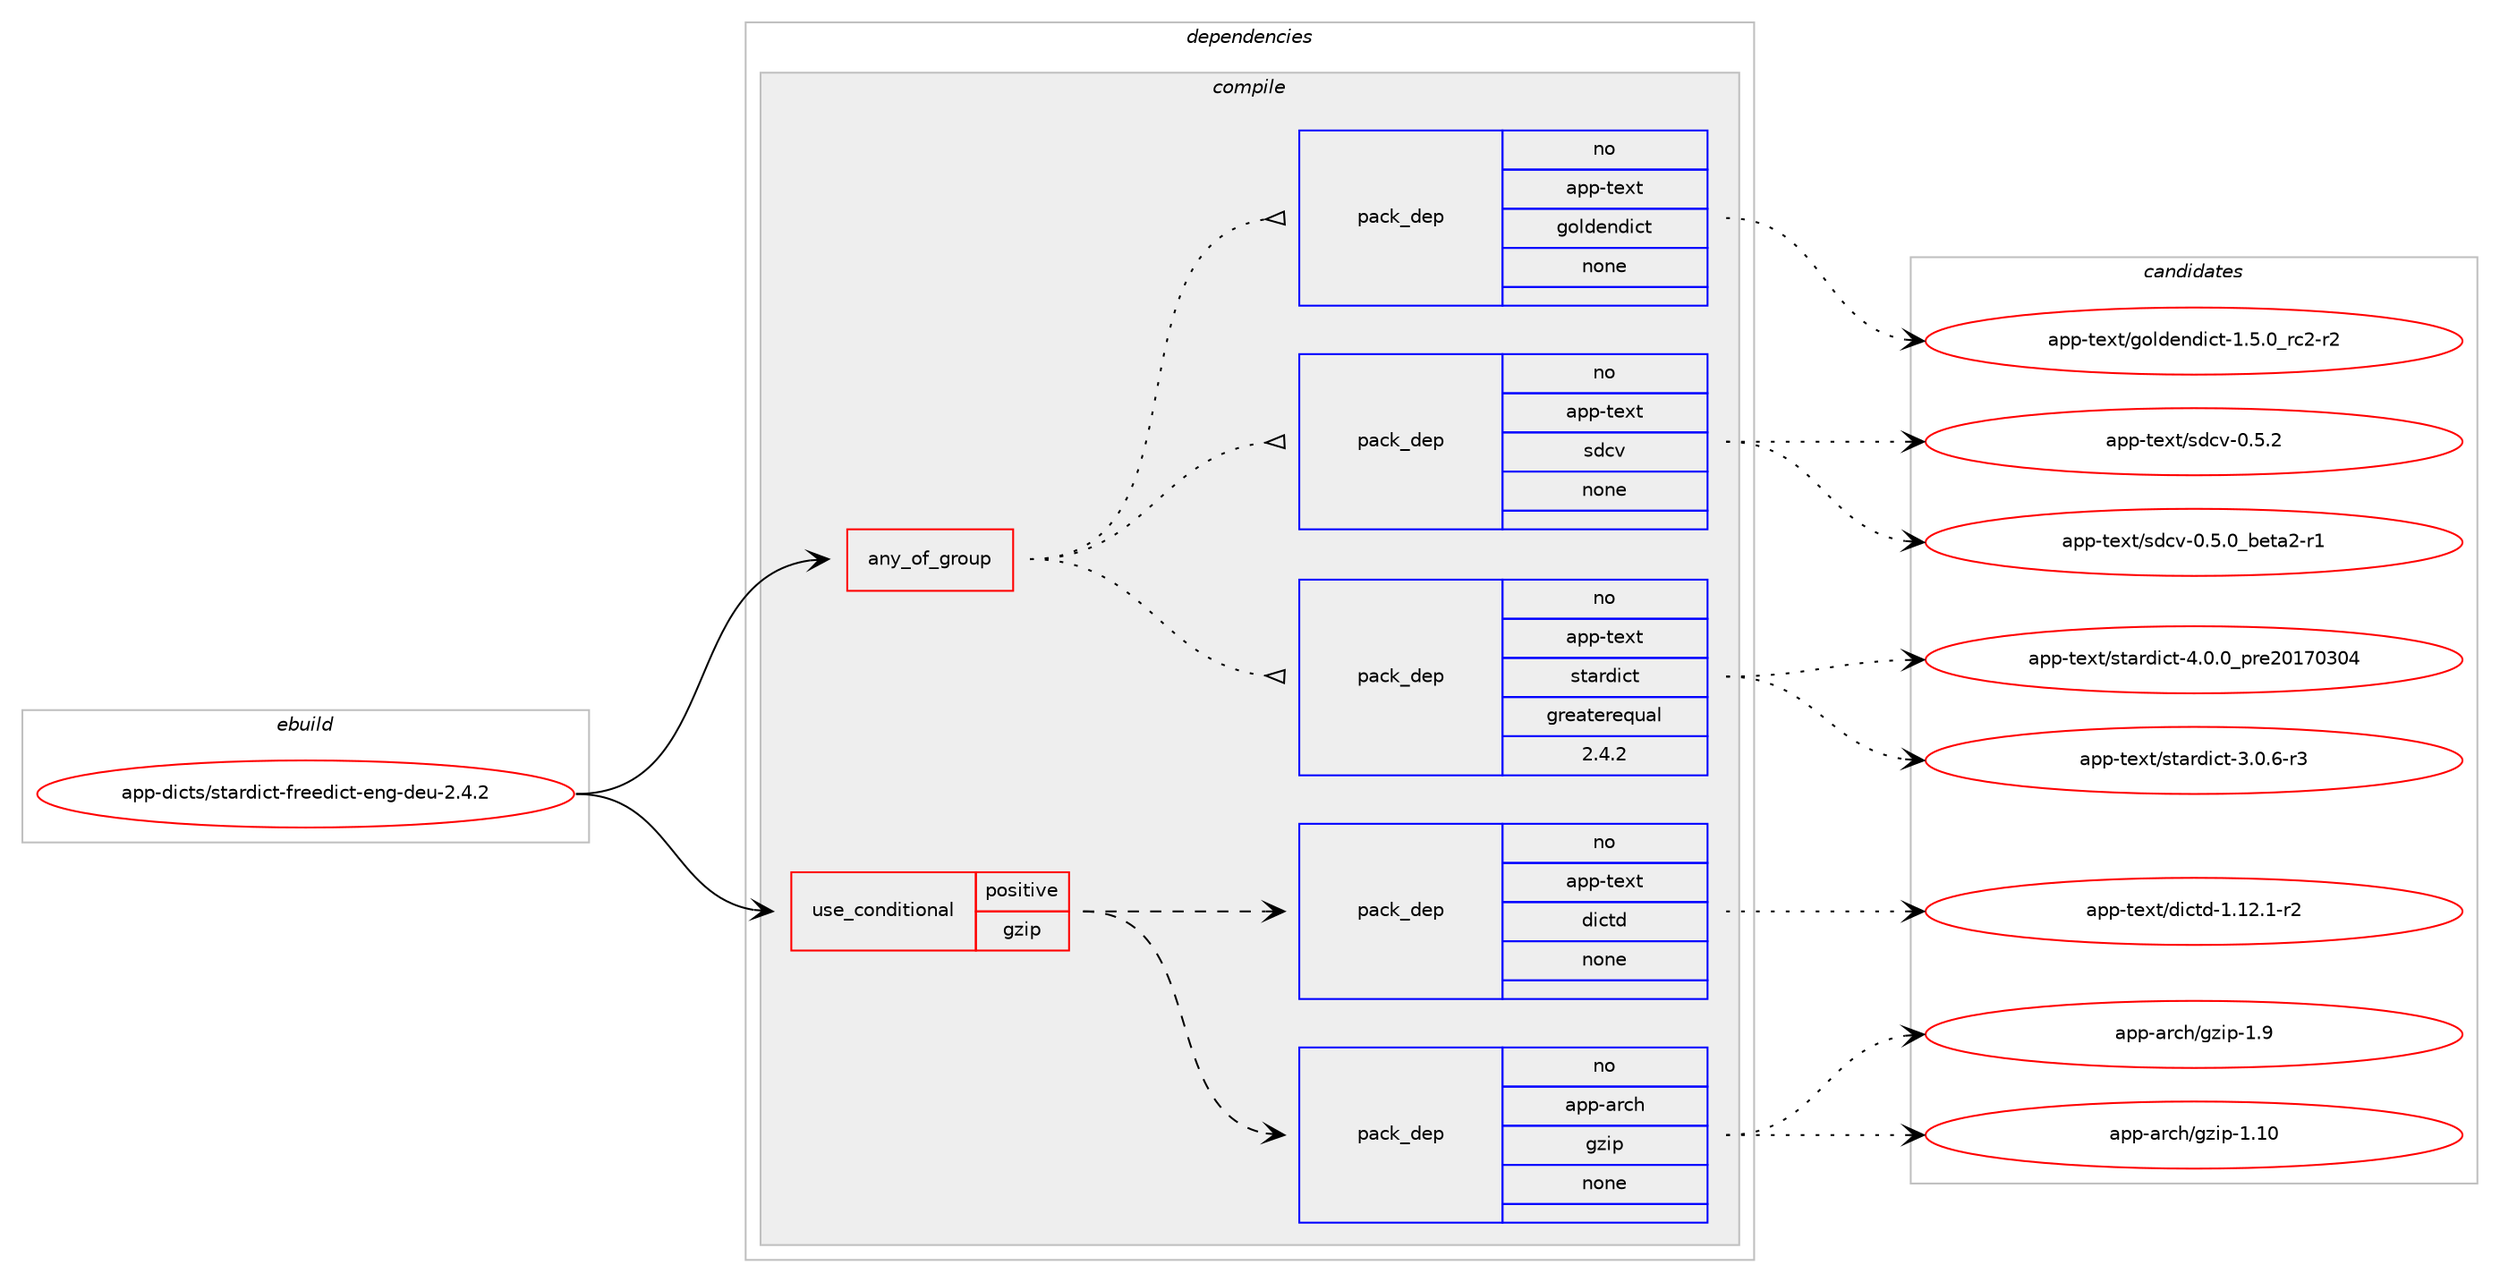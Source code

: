 digraph prolog {

# *************
# Graph options
# *************

newrank=true;
concentrate=true;
compound=true;
graph [rankdir=LR,fontname=Helvetica,fontsize=10,ranksep=1.5];#, ranksep=2.5, nodesep=0.2];
edge  [arrowhead=vee];
node  [fontname=Helvetica,fontsize=10];

# **********
# The ebuild
# **********

subgraph cluster_leftcol {
color=gray;
rank=same;
label=<<i>ebuild</i>>;
id [label="app-dicts/stardict-freedict-eng-deu-2.4.2", color=red, width=4, href="../app-dicts/stardict-freedict-eng-deu-2.4.2.svg"];
}

# ****************
# The dependencies
# ****************

subgraph cluster_midcol {
color=gray;
label=<<i>dependencies</i>>;
subgraph cluster_compile {
fillcolor="#eeeeee";
style=filled;
label=<<i>compile</i>>;
subgraph any19337 {
dependency1277584 [label=<<TABLE BORDER="0" CELLBORDER="1" CELLSPACING="0" CELLPADDING="4"><TR><TD CELLPADDING="10">any_of_group</TD></TR></TABLE>>, shape=none, color=red];subgraph pack909648 {
dependency1277585 [label=<<TABLE BORDER="0" CELLBORDER="1" CELLSPACING="0" CELLPADDING="4" WIDTH="220"><TR><TD ROWSPAN="6" CELLPADDING="30">pack_dep</TD></TR><TR><TD WIDTH="110">no</TD></TR><TR><TD>app-text</TD></TR><TR><TD>stardict</TD></TR><TR><TD>greaterequal</TD></TR><TR><TD>2.4.2</TD></TR></TABLE>>, shape=none, color=blue];
}
dependency1277584:e -> dependency1277585:w [weight=20,style="dotted",arrowhead="oinv"];
subgraph pack909649 {
dependency1277586 [label=<<TABLE BORDER="0" CELLBORDER="1" CELLSPACING="0" CELLPADDING="4" WIDTH="220"><TR><TD ROWSPAN="6" CELLPADDING="30">pack_dep</TD></TR><TR><TD WIDTH="110">no</TD></TR><TR><TD>app-text</TD></TR><TR><TD>sdcv</TD></TR><TR><TD>none</TD></TR><TR><TD></TD></TR></TABLE>>, shape=none, color=blue];
}
dependency1277584:e -> dependency1277586:w [weight=20,style="dotted",arrowhead="oinv"];
subgraph pack909650 {
dependency1277587 [label=<<TABLE BORDER="0" CELLBORDER="1" CELLSPACING="0" CELLPADDING="4" WIDTH="220"><TR><TD ROWSPAN="6" CELLPADDING="30">pack_dep</TD></TR><TR><TD WIDTH="110">no</TD></TR><TR><TD>app-text</TD></TR><TR><TD>goldendict</TD></TR><TR><TD>none</TD></TR><TR><TD></TD></TR></TABLE>>, shape=none, color=blue];
}
dependency1277584:e -> dependency1277587:w [weight=20,style="dotted",arrowhead="oinv"];
}
id:e -> dependency1277584:w [weight=20,style="solid",arrowhead="vee"];
subgraph cond348072 {
dependency1277588 [label=<<TABLE BORDER="0" CELLBORDER="1" CELLSPACING="0" CELLPADDING="4"><TR><TD ROWSPAN="3" CELLPADDING="10">use_conditional</TD></TR><TR><TD>positive</TD></TR><TR><TD>gzip</TD></TR></TABLE>>, shape=none, color=red];
subgraph pack909651 {
dependency1277589 [label=<<TABLE BORDER="0" CELLBORDER="1" CELLSPACING="0" CELLPADDING="4" WIDTH="220"><TR><TD ROWSPAN="6" CELLPADDING="30">pack_dep</TD></TR><TR><TD WIDTH="110">no</TD></TR><TR><TD>app-arch</TD></TR><TR><TD>gzip</TD></TR><TR><TD>none</TD></TR><TR><TD></TD></TR></TABLE>>, shape=none, color=blue];
}
dependency1277588:e -> dependency1277589:w [weight=20,style="dashed",arrowhead="vee"];
subgraph pack909652 {
dependency1277590 [label=<<TABLE BORDER="0" CELLBORDER="1" CELLSPACING="0" CELLPADDING="4" WIDTH="220"><TR><TD ROWSPAN="6" CELLPADDING="30">pack_dep</TD></TR><TR><TD WIDTH="110">no</TD></TR><TR><TD>app-text</TD></TR><TR><TD>dictd</TD></TR><TR><TD>none</TD></TR><TR><TD></TD></TR></TABLE>>, shape=none, color=blue];
}
dependency1277588:e -> dependency1277590:w [weight=20,style="dashed",arrowhead="vee"];
}
id:e -> dependency1277588:w [weight=20,style="solid",arrowhead="vee"];
}
subgraph cluster_compileandrun {
fillcolor="#eeeeee";
style=filled;
label=<<i>compile and run</i>>;
}
subgraph cluster_run {
fillcolor="#eeeeee";
style=filled;
label=<<i>run</i>>;
}
}

# **************
# The candidates
# **************

subgraph cluster_choices {
rank=same;
color=gray;
label=<<i>candidates</i>>;

subgraph choice909648 {
color=black;
nodesep=1;
choice97112112451161011201164711511697114100105991164551464846544511451 [label="app-text/stardict-3.0.6-r3", color=red, width=4,href="../app-text/stardict-3.0.6-r3.svg"];
choice9711211245116101120116471151169711410010599116455246484648951121141015048495548514852 [label="app-text/stardict-4.0.0_pre20170304", color=red, width=4,href="../app-text/stardict-4.0.0_pre20170304.svg"];
dependency1277585:e -> choice97112112451161011201164711511697114100105991164551464846544511451:w [style=dotted,weight="100"];
dependency1277585:e -> choice9711211245116101120116471151169711410010599116455246484648951121141015048495548514852:w [style=dotted,weight="100"];
}
subgraph choice909649 {
color=black;
nodesep=1;
choice97112112451161011201164711510099118454846534648959810111697504511449 [label="app-text/sdcv-0.5.0_beta2-r1", color=red, width=4,href="../app-text/sdcv-0.5.0_beta2-r1.svg"];
choice97112112451161011201164711510099118454846534650 [label="app-text/sdcv-0.5.2", color=red, width=4,href="../app-text/sdcv-0.5.2.svg"];
dependency1277586:e -> choice97112112451161011201164711510099118454846534648959810111697504511449:w [style=dotted,weight="100"];
dependency1277586:e -> choice97112112451161011201164711510099118454846534650:w [style=dotted,weight="100"];
}
subgraph choice909650 {
color=black;
nodesep=1;
choice971121124511610112011647103111108100101110100105991164549465346489511499504511450 [label="app-text/goldendict-1.5.0_rc2-r2", color=red, width=4,href="../app-text/goldendict-1.5.0_rc2-r2.svg"];
dependency1277587:e -> choice971121124511610112011647103111108100101110100105991164549465346489511499504511450:w [style=dotted,weight="100"];
}
subgraph choice909651 {
color=black;
nodesep=1;
choice97112112459711499104471031221051124549464948 [label="app-arch/gzip-1.10", color=red, width=4,href="../app-arch/gzip-1.10.svg"];
choice971121124597114991044710312210511245494657 [label="app-arch/gzip-1.9", color=red, width=4,href="../app-arch/gzip-1.9.svg"];
dependency1277589:e -> choice97112112459711499104471031221051124549464948:w [style=dotted,weight="100"];
dependency1277589:e -> choice971121124597114991044710312210511245494657:w [style=dotted,weight="100"];
}
subgraph choice909652 {
color=black;
nodesep=1;
choice97112112451161011201164710010599116100454946495046494511450 [label="app-text/dictd-1.12.1-r2", color=red, width=4,href="../app-text/dictd-1.12.1-r2.svg"];
dependency1277590:e -> choice97112112451161011201164710010599116100454946495046494511450:w [style=dotted,weight="100"];
}
}

}
